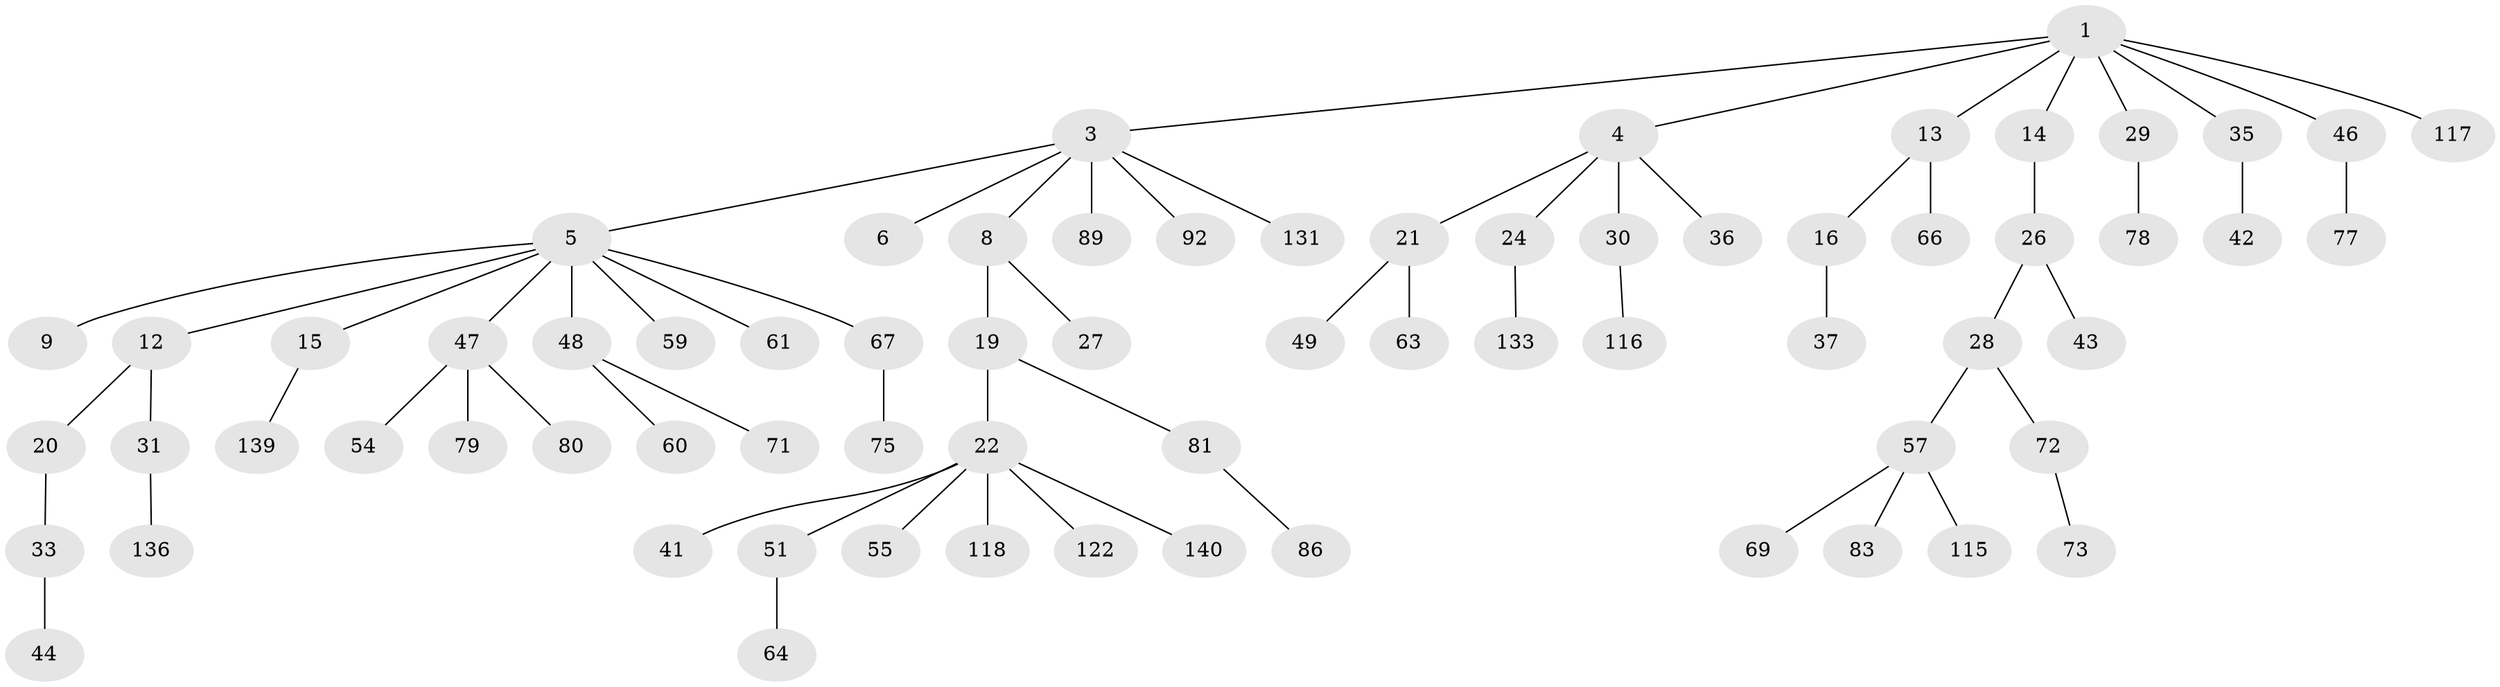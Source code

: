 // original degree distribution, {4: 0.07801418439716312, 6: 0.014184397163120567, 5: 0.04964539007092199, 1: 0.5177304964539007, 2: 0.19858156028368795, 3: 0.14184397163120568}
// Generated by graph-tools (version 1.1) at 2025/15/03/09/25 04:15:37]
// undirected, 70 vertices, 69 edges
graph export_dot {
graph [start="1"]
  node [color=gray90,style=filled];
  1 [super="+2"];
  3 [super="+7"];
  4;
  5 [super="+11+10+25"];
  6;
  8 [super="+17"];
  9 [super="+50"];
  12 [super="+62+45"];
  13 [super="+98+65+32"];
  14;
  15 [super="+127+113"];
  16 [super="+132+94"];
  19;
  20 [super="+58"];
  21;
  22 [super="+39+34"];
  24;
  26;
  27;
  28 [super="+121+82"];
  29 [super="+90+40+53"];
  30;
  31 [super="+97"];
  33;
  35;
  36 [super="+137"];
  37;
  41;
  42 [super="+56"];
  43;
  44;
  46 [super="+114"];
  47;
  48 [super="+52+84+76+91"];
  49;
  51 [super="+125"];
  54;
  55;
  57 [super="+74"];
  59 [super="+106"];
  60;
  61;
  63;
  64;
  66;
  67;
  69;
  71;
  72 [super="+101"];
  73 [super="+96+105+87"];
  75;
  77;
  78;
  79;
  80 [super="+102"];
  81;
  83;
  86 [super="+88"];
  89;
  92 [super="+107"];
  115;
  116;
  117;
  118;
  122;
  131;
  133;
  136;
  139;
  140;
  1 -- 14;
  1 -- 29;
  1 -- 117;
  1 -- 35;
  1 -- 3;
  1 -- 4;
  1 -- 13;
  1 -- 46;
  3 -- 5;
  3 -- 6;
  3 -- 8;
  3 -- 89;
  3 -- 131;
  3 -- 92;
  4 -- 21;
  4 -- 24;
  4 -- 30;
  4 -- 36;
  5 -- 9;
  5 -- 15;
  5 -- 12;
  5 -- 47;
  5 -- 48;
  5 -- 61;
  5 -- 67;
  5 -- 59;
  8 -- 19;
  8 -- 27;
  12 -- 20;
  12 -- 31;
  13 -- 16;
  13 -- 66;
  14 -- 26;
  15 -- 139;
  16 -- 37;
  19 -- 22;
  19 -- 81;
  20 -- 33;
  21 -- 49;
  21 -- 63;
  22 -- 51;
  22 -- 41;
  22 -- 122;
  22 -- 55;
  22 -- 118;
  22 -- 140;
  24 -- 133;
  26 -- 28;
  26 -- 43;
  28 -- 57;
  28 -- 72;
  29 -- 78;
  30 -- 116;
  31 -- 136;
  33 -- 44;
  35 -- 42;
  46 -- 77;
  47 -- 54;
  47 -- 79;
  47 -- 80;
  48 -- 71;
  48 -- 60;
  51 -- 64;
  57 -- 69;
  57 -- 83;
  57 -- 115;
  67 -- 75;
  72 -- 73;
  81 -- 86;
}
